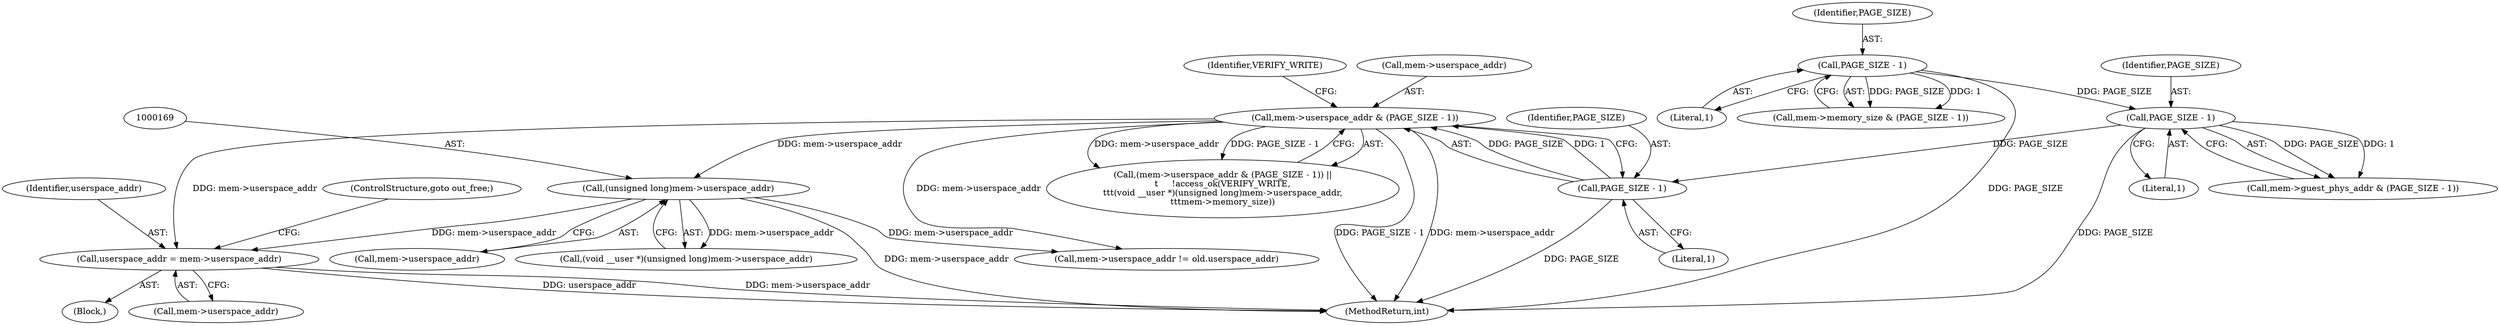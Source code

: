 digraph "0_linux_e40f193f5bb022e927a57a4f5d5194e4f12ddb74@pointer" {
"1000335" [label="(Call,userspace_addr = mem->userspace_addr)"];
"1000156" [label="(Call,mem->userspace_addr & (PAGE_SIZE - 1))"];
"1000160" [label="(Call,PAGE_SIZE - 1)"];
"1000148" [label="(Call,PAGE_SIZE - 1)"];
"1000139" [label="(Call,PAGE_SIZE - 1)"];
"1000168" [label="(Call,(unsigned long)mem->userspace_addr)"];
"1000150" [label="(Literal,1)"];
"1000144" [label="(Call,mem->guest_phys_addr & (PAGE_SIZE - 1))"];
"1000156" [label="(Call,mem->userspace_addr & (PAGE_SIZE - 1))"];
"1000141" [label="(Literal,1)"];
"1000149" [label="(Identifier,PAGE_SIZE)"];
"1000155" [label="(Call,(mem->userspace_addr & (PAGE_SIZE - 1)) ||\n\t     !access_ok(VERIFY_WRITE,\n\t\t\t(void __user *)(unsigned long)mem->userspace_addr,\n\t\t\tmem->memory_size))"];
"1000340" [label="(ControlStructure,goto out_free;)"];
"1000162" [label="(Literal,1)"];
"1000165" [label="(Identifier,VERIFY_WRITE)"];
"1000140" [label="(Identifier,PAGE_SIZE)"];
"1000135" [label="(Call,mem->memory_size & (PAGE_SIZE - 1))"];
"1000489" [label="(MethodReturn,int)"];
"1000168" [label="(Call,(unsigned long)mem->userspace_addr)"];
"1000337" [label="(Call,mem->userspace_addr)"];
"1000335" [label="(Call,userspace_addr = mem->userspace_addr)"];
"1000161" [label="(Identifier,PAGE_SIZE)"];
"1000170" [label="(Call,mem->userspace_addr)"];
"1000166" [label="(Call,(void __user *)(unsigned long)mem->userspace_addr)"];
"1000331" [label="(Block,)"];
"1000157" [label="(Call,mem->userspace_addr)"];
"1000148" [label="(Call,PAGE_SIZE - 1)"];
"1000139" [label="(Call,PAGE_SIZE - 1)"];
"1000345" [label="(Call,mem->userspace_addr != old.userspace_addr)"];
"1000160" [label="(Call,PAGE_SIZE - 1)"];
"1000336" [label="(Identifier,userspace_addr)"];
"1000335" -> "1000331"  [label="AST: "];
"1000335" -> "1000337"  [label="CFG: "];
"1000336" -> "1000335"  [label="AST: "];
"1000337" -> "1000335"  [label="AST: "];
"1000340" -> "1000335"  [label="CFG: "];
"1000335" -> "1000489"  [label="DDG: userspace_addr"];
"1000335" -> "1000489"  [label="DDG: mem->userspace_addr"];
"1000156" -> "1000335"  [label="DDG: mem->userspace_addr"];
"1000168" -> "1000335"  [label="DDG: mem->userspace_addr"];
"1000156" -> "1000155"  [label="AST: "];
"1000156" -> "1000160"  [label="CFG: "];
"1000157" -> "1000156"  [label="AST: "];
"1000160" -> "1000156"  [label="AST: "];
"1000165" -> "1000156"  [label="CFG: "];
"1000155" -> "1000156"  [label="CFG: "];
"1000156" -> "1000489"  [label="DDG: mem->userspace_addr"];
"1000156" -> "1000489"  [label="DDG: PAGE_SIZE - 1"];
"1000156" -> "1000155"  [label="DDG: mem->userspace_addr"];
"1000156" -> "1000155"  [label="DDG: PAGE_SIZE - 1"];
"1000160" -> "1000156"  [label="DDG: PAGE_SIZE"];
"1000160" -> "1000156"  [label="DDG: 1"];
"1000156" -> "1000168"  [label="DDG: mem->userspace_addr"];
"1000156" -> "1000345"  [label="DDG: mem->userspace_addr"];
"1000160" -> "1000162"  [label="CFG: "];
"1000161" -> "1000160"  [label="AST: "];
"1000162" -> "1000160"  [label="AST: "];
"1000160" -> "1000489"  [label="DDG: PAGE_SIZE"];
"1000148" -> "1000160"  [label="DDG: PAGE_SIZE"];
"1000148" -> "1000144"  [label="AST: "];
"1000148" -> "1000150"  [label="CFG: "];
"1000149" -> "1000148"  [label="AST: "];
"1000150" -> "1000148"  [label="AST: "];
"1000144" -> "1000148"  [label="CFG: "];
"1000148" -> "1000489"  [label="DDG: PAGE_SIZE"];
"1000148" -> "1000144"  [label="DDG: PAGE_SIZE"];
"1000148" -> "1000144"  [label="DDG: 1"];
"1000139" -> "1000148"  [label="DDG: PAGE_SIZE"];
"1000139" -> "1000135"  [label="AST: "];
"1000139" -> "1000141"  [label="CFG: "];
"1000140" -> "1000139"  [label="AST: "];
"1000141" -> "1000139"  [label="AST: "];
"1000135" -> "1000139"  [label="CFG: "];
"1000139" -> "1000489"  [label="DDG: PAGE_SIZE"];
"1000139" -> "1000135"  [label="DDG: PAGE_SIZE"];
"1000139" -> "1000135"  [label="DDG: 1"];
"1000168" -> "1000166"  [label="AST: "];
"1000168" -> "1000170"  [label="CFG: "];
"1000169" -> "1000168"  [label="AST: "];
"1000170" -> "1000168"  [label="AST: "];
"1000166" -> "1000168"  [label="CFG: "];
"1000168" -> "1000489"  [label="DDG: mem->userspace_addr"];
"1000168" -> "1000166"  [label="DDG: mem->userspace_addr"];
"1000168" -> "1000345"  [label="DDG: mem->userspace_addr"];
}
